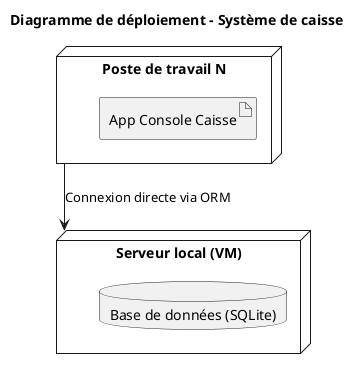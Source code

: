 @startuml
title Diagramme de déploiement – Système de caisse

node "Poste de travail N" as Poste {
  artifact "App Console Caisse"
}

node "Serveur local (VM)" as Serveur {
  database "Base de données (SQLite)" as BD
}

Poste --> Serveur : Connexion directe via ORM

@enduml

